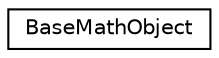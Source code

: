 digraph G
{
  edge [fontname="Helvetica",fontsize="10",labelfontname="Helvetica",labelfontsize="10"];
  node [fontname="Helvetica",fontsize="10",shape=record];
  rankdir=LR;
  Node1 [label="BaseMathObject",height=0.2,width=0.4,color="black", fillcolor="white", style="filled",URL="$d5/d6d/structBaseMathObject.html"];
}
